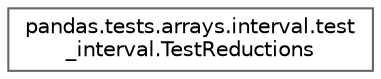 digraph "Graphical Class Hierarchy"
{
 // LATEX_PDF_SIZE
  bgcolor="transparent";
  edge [fontname=Helvetica,fontsize=10,labelfontname=Helvetica,labelfontsize=10];
  node [fontname=Helvetica,fontsize=10,shape=box,height=0.2,width=0.4];
  rankdir="LR";
  Node0 [id="Node000000",label="pandas.tests.arrays.interval.test\l_interval.TestReductions",height=0.2,width=0.4,color="grey40", fillcolor="white", style="filled",URL="$df/d27/classpandas_1_1tests_1_1arrays_1_1interval_1_1test__interval_1_1TestReductions.html",tooltip=" "];
}
